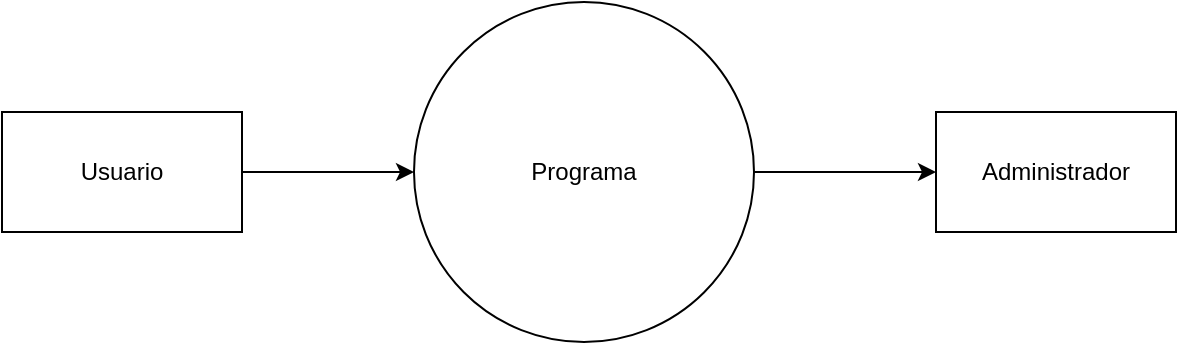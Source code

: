 <mxfile version="28.2.3" pages="3">
  <diagram name="Nivel 0" id="NIEbe64Oj9opVdbWHVGA">
    <mxGraphModel grid="0" page="0" gridSize="10" guides="1" tooltips="1" connect="1" arrows="1" fold="1" pageScale="1" pageWidth="2827" pageHeight="2169" math="0" shadow="0">
      <root>
        <mxCell id="0" />
        <mxCell id="1" parent="0" />
        <mxCell id="X3uDGR-iY_vWVwm-lydp-6" style="edgeStyle=orthogonalEdgeStyle;rounded=0;orthogonalLoop=1;jettySize=auto;html=1;" edge="1" parent="1" source="X3uDGR-iY_vWVwm-lydp-1" target="X3uDGR-iY_vWVwm-lydp-4">
          <mxGeometry relative="1" as="geometry" />
        </mxCell>
        <mxCell id="X3uDGR-iY_vWVwm-lydp-1" value="Programa" style="ellipse;whiteSpace=wrap;html=1;aspect=fixed;" vertex="1" parent="1">
          <mxGeometry x="849" y="-769" width="170" height="170" as="geometry" />
        </mxCell>
        <mxCell id="X3uDGR-iY_vWVwm-lydp-5" style="edgeStyle=orthogonalEdgeStyle;rounded=0;orthogonalLoop=1;jettySize=auto;html=1;entryX=0;entryY=0.5;entryDx=0;entryDy=0;" edge="1" parent="1" source="X3uDGR-iY_vWVwm-lydp-3" target="X3uDGR-iY_vWVwm-lydp-1">
          <mxGeometry relative="1" as="geometry" />
        </mxCell>
        <mxCell id="X3uDGR-iY_vWVwm-lydp-3" value="Usuario" style="rounded=0;whiteSpace=wrap;html=1;" vertex="1" parent="1">
          <mxGeometry x="643" y="-714" width="120" height="60" as="geometry" />
        </mxCell>
        <mxCell id="X3uDGR-iY_vWVwm-lydp-4" value="Administrador" style="rounded=0;whiteSpace=wrap;html=1;" vertex="1" parent="1">
          <mxGeometry x="1110" y="-714" width="120" height="60" as="geometry" />
        </mxCell>
      </root>
    </mxGraphModel>
  </diagram>
  <diagram id="VRhxAWkKdDLD0TwXUTyH" name="Nivel 1">
    <mxGraphModel grid="1" page="1" gridSize="10" guides="1" tooltips="1" connect="1" arrows="1" fold="1" pageScale="1" pageWidth="827" pageHeight="1169" math="0" shadow="0">
      <root>
        <mxCell id="0" />
        <mxCell id="1" parent="0" />
        <mxCell id="1Vhxwp0FINDWqhao2by5-1" style="edgeStyle=orthogonalEdgeStyle;rounded=0;orthogonalLoop=1;jettySize=auto;html=1;exitX=1;exitY=0.5;exitDx=0;exitDy=0;" edge="1" parent="1" source="1Vhxwp0FINDWqhao2by5-7" target="1Vhxwp0FINDWqhao2by5-4">
          <mxGeometry relative="1" as="geometry">
            <mxPoint x="476" y="450" as="sourcePoint" />
          </mxGeometry>
        </mxCell>
        <mxCell id="1Vhxwp0FINDWqhao2by5-2" style="edgeStyle=orthogonalEdgeStyle;rounded=0;orthogonalLoop=1;jettySize=auto;html=1;entryX=0;entryY=0.5;entryDx=0;entryDy=0;" edge="1" parent="1" source="1Vhxwp0FINDWqhao2by5-3" target="1Vhxwp0FINDWqhao2by5-5">
          <mxGeometry relative="1" as="geometry">
            <mxPoint x="306" y="450" as="targetPoint" />
          </mxGeometry>
        </mxCell>
        <mxCell id="1Vhxwp0FINDWqhao2by5-3" value="Usuario" style="rounded=0;whiteSpace=wrap;html=1;" vertex="1" parent="1">
          <mxGeometry x="100" y="420" width="120" height="60" as="geometry" />
        </mxCell>
        <mxCell id="1Vhxwp0FINDWqhao2by5-4" value="Administrador" style="rounded=0;whiteSpace=wrap;html=1;" vertex="1" parent="1">
          <mxGeometry x="567" y="420" width="120" height="60" as="geometry" />
        </mxCell>
        <mxCell id="1Vhxwp0FINDWqhao2by5-8" style="edgeStyle=orthogonalEdgeStyle;rounded=0;orthogonalLoop=1;jettySize=auto;html=1;entryX=0.5;entryY=0;entryDx=0;entryDy=0;" edge="1" parent="1" source="1Vhxwp0FINDWqhao2by5-5" target="1Vhxwp0FINDWqhao2by5-7">
          <mxGeometry relative="1" as="geometry" />
        </mxCell>
        <mxCell id="1Vhxwp0FINDWqhao2by5-5" value="Proyecto" style="ellipse;whiteSpace=wrap;html=1;aspect=fixed;" vertex="1" parent="1">
          <mxGeometry x="334" y="290" width="80" height="80" as="geometry" />
        </mxCell>
        <mxCell id="1Vhxwp0FINDWqhao2by5-7" value="Chat" style="ellipse;whiteSpace=wrap;html=1;aspect=fixed;" vertex="1" parent="1">
          <mxGeometry x="334" y="480" width="80" height="80" as="geometry" />
        </mxCell>
      </root>
    </mxGraphModel>
  </diagram>
  <diagram id="S5A99e8NYCysDQTNT127" name="Nivel 2">
    <mxGraphModel grid="1" page="1" gridSize="10" guides="1" tooltips="1" connect="1" arrows="1" fold="1" pageScale="1" pageWidth="827" pageHeight="1169" math="0" shadow="0">
      <root>
        <mxCell id="0" />
        <mxCell id="1" parent="0" />
        <mxCell id="Gg3FP1nmdxX-HRQesoE5-12" style="edgeStyle=orthogonalEdgeStyle;rounded=0;orthogonalLoop=1;jettySize=auto;html=1;entryX=0;entryY=0.5;entryDx=0;entryDy=0;" edge="1" parent="1" source="4676IxzUqboOQJkkWCql-3" target="4676IxzUqboOQJkkWCql-6">
          <mxGeometry relative="1" as="geometry" />
        </mxCell>
        <mxCell id="4676IxzUqboOQJkkWCql-3" value="Usuario" style="rounded=0;whiteSpace=wrap;html=1;" vertex="1" parent="1">
          <mxGeometry x="70" y="430" width="120" height="60" as="geometry" />
        </mxCell>
        <mxCell id="4676IxzUqboOQJkkWCql-4" value="Administrador" style="rounded=0;whiteSpace=wrap;html=1;" vertex="1" parent="1">
          <mxGeometry x="587" y="430" width="120" height="60" as="geometry" />
        </mxCell>
        <mxCell id="C18QY-BRbdgbQT3fnW8t-1" style="edgeStyle=orthogonalEdgeStyle;rounded=0;orthogonalLoop=1;jettySize=auto;html=1;entryX=0;entryY=0.5;entryDx=0;entryDy=0;" edge="1" parent="1" source="4676IxzUqboOQJkkWCql-6" target="Gg3FP1nmdxX-HRQesoE5-3">
          <mxGeometry relative="1" as="geometry" />
        </mxCell>
        <mxCell id="4676IxzUqboOQJkkWCql-6" value="Pagina" style="ellipse;whiteSpace=wrap;html=1;aspect=fixed;" vertex="1" parent="1">
          <mxGeometry x="260" y="300" width="80" height="80" as="geometry" />
        </mxCell>
        <mxCell id="C18QY-BRbdgbQT3fnW8t-3" style="edgeStyle=orthogonalEdgeStyle;rounded=0;orthogonalLoop=1;jettySize=auto;html=1;entryX=0;entryY=0.5;entryDx=0;entryDy=0;" edge="1" parent="1" source="4676IxzUqboOQJkkWCql-7" target="4676IxzUqboOQJkkWCql-8">
          <mxGeometry relative="1" as="geometry" />
        </mxCell>
        <mxCell id="4676IxzUqboOQJkkWCql-7" value="Chat" style="ellipse;whiteSpace=wrap;html=1;aspect=fixed;" vertex="1" parent="1">
          <mxGeometry x="260" y="560" width="80" height="80" as="geometry" />
        </mxCell>
        <mxCell id="Gg3FP1nmdxX-HRQesoE5-2" style="edgeStyle=orthogonalEdgeStyle;rounded=0;orthogonalLoop=1;jettySize=auto;html=1;entryX=0;entryY=0.5;entryDx=0;entryDy=0;" edge="1" parent="1" source="4676IxzUqboOQJkkWCql-8" target="4676IxzUqboOQJkkWCql-4">
          <mxGeometry relative="1" as="geometry" />
        </mxCell>
        <mxCell id="4676IxzUqboOQJkkWCql-8" value="Mensajes" style="ellipse;whiteSpace=wrap;html=1;aspect=fixed;" vertex="1" parent="1">
          <mxGeometry x="430" y="560" width="80" height="80" as="geometry" />
        </mxCell>
        <mxCell id="Gg3FP1nmdxX-HRQesoE5-13" style="edgeStyle=orthogonalEdgeStyle;rounded=0;orthogonalLoop=1;jettySize=auto;html=1;entryX=0.5;entryY=0;entryDx=0;entryDy=0;" edge="1" parent="1" source="Gg3FP1nmdxX-HRQesoE5-3" target="4676IxzUqboOQJkkWCql-7">
          <mxGeometry relative="1" as="geometry">
            <Array as="points">
              <mxPoint x="470" y="460" />
              <mxPoint x="300" y="460" />
            </Array>
          </mxGeometry>
        </mxCell>
        <mxCell id="Gg3FP1nmdxX-HRQesoE5-3" value="Proyecto" style="ellipse;whiteSpace=wrap;html=1;aspect=fixed;" vertex="1" parent="1">
          <mxGeometry x="430" y="300" width="80" height="80" as="geometry" />
        </mxCell>
        <mxCell id="Gg3FP1nmdxX-HRQesoE5-11" style="edgeStyle=orthogonalEdgeStyle;rounded=0;orthogonalLoop=1;jettySize=auto;html=1;entryX=0.5;entryY=0;entryDx=0;entryDy=0;" edge="1" parent="1" source="Gg3FP1nmdxX-HRQesoE5-5" target="Gg3FP1nmdxX-HRQesoE5-3">
          <mxGeometry relative="1" as="geometry" />
        </mxCell>
        <mxCell id="C18QY-BRbdgbQT3fnW8t-2" style="edgeStyle=orthogonalEdgeStyle;rounded=0;orthogonalLoop=1;jettySize=auto;html=1;entryX=0.5;entryY=0;entryDx=0;entryDy=0;" edge="1" parent="1" source="Gg3FP1nmdxX-HRQesoE5-5" target="4676IxzUqboOQJkkWCql-6">
          <mxGeometry relative="1" as="geometry" />
        </mxCell>
        <mxCell id="Gg3FP1nmdxX-HRQesoE5-5" value="Servidor" style="text;html=1;align=center;verticalAlign=middle;resizable=0;points=[];autosize=1;strokeColor=none;fillColor=none;" vertex="1" parent="1">
          <mxGeometry x="355" y="238" width="70" height="30" as="geometry" />
        </mxCell>
        <mxCell id="Gg3FP1nmdxX-HRQesoE5-7" value="" style="endArrow=none;html=1;rounded=0;" edge="1" parent="1">
          <mxGeometry width="50" height="50" relative="1" as="geometry">
            <mxPoint x="365" y="240" as="sourcePoint" />
            <mxPoint x="415" y="240" as="targetPoint" />
          </mxGeometry>
        </mxCell>
        <mxCell id="Gg3FP1nmdxX-HRQesoE5-8" value="" style="endArrow=none;html=1;rounded=0;" edge="1" parent="1">
          <mxGeometry width="50" height="50" relative="1" as="geometry">
            <mxPoint x="365" y="268" as="sourcePoint" />
            <mxPoint x="415" y="268" as="targetPoint" />
          </mxGeometry>
        </mxCell>
        <mxCell id="Gg3FP1nmdxX-HRQesoE5-18" style="edgeStyle=orthogonalEdgeStyle;rounded=0;orthogonalLoop=1;jettySize=auto;html=1;entryX=0.5;entryY=1;entryDx=0;entryDy=0;" edge="1" parent="1" source="Gg3FP1nmdxX-HRQesoE5-14" target="4676IxzUqboOQJkkWCql-8">
          <mxGeometry relative="1" as="geometry" />
        </mxCell>
        <mxCell id="C18QY-BRbdgbQT3fnW8t-4" style="edgeStyle=orthogonalEdgeStyle;rounded=0;orthogonalLoop=1;jettySize=auto;html=1;entryX=0.5;entryY=1;entryDx=0;entryDy=0;" edge="1" parent="1" source="Gg3FP1nmdxX-HRQesoE5-14" target="4676IxzUqboOQJkkWCql-7">
          <mxGeometry relative="1" as="geometry" />
        </mxCell>
        <mxCell id="Gg3FP1nmdxX-HRQesoE5-14" value="Fechas" style="text;html=1;align=center;verticalAlign=middle;resizable=0;points=[];autosize=1;strokeColor=none;fillColor=none;" vertex="1" parent="1">
          <mxGeometry x="360" y="670" width="60" height="30" as="geometry" />
        </mxCell>
        <mxCell id="Gg3FP1nmdxX-HRQesoE5-15" value="" style="endArrow=none;html=1;rounded=0;" edge="1" parent="1">
          <mxGeometry width="50" height="50" relative="1" as="geometry">
            <mxPoint x="365" y="672" as="sourcePoint" />
            <mxPoint x="415" y="672" as="targetPoint" />
          </mxGeometry>
        </mxCell>
        <mxCell id="Gg3FP1nmdxX-HRQesoE5-16" value="" style="endArrow=none;html=1;rounded=0;" edge="1" parent="1">
          <mxGeometry width="50" height="50" relative="1" as="geometry">
            <mxPoint x="365" y="700" as="sourcePoint" />
            <mxPoint x="415" y="700" as="targetPoint" />
          </mxGeometry>
        </mxCell>
      </root>
    </mxGraphModel>
  </diagram>
</mxfile>
